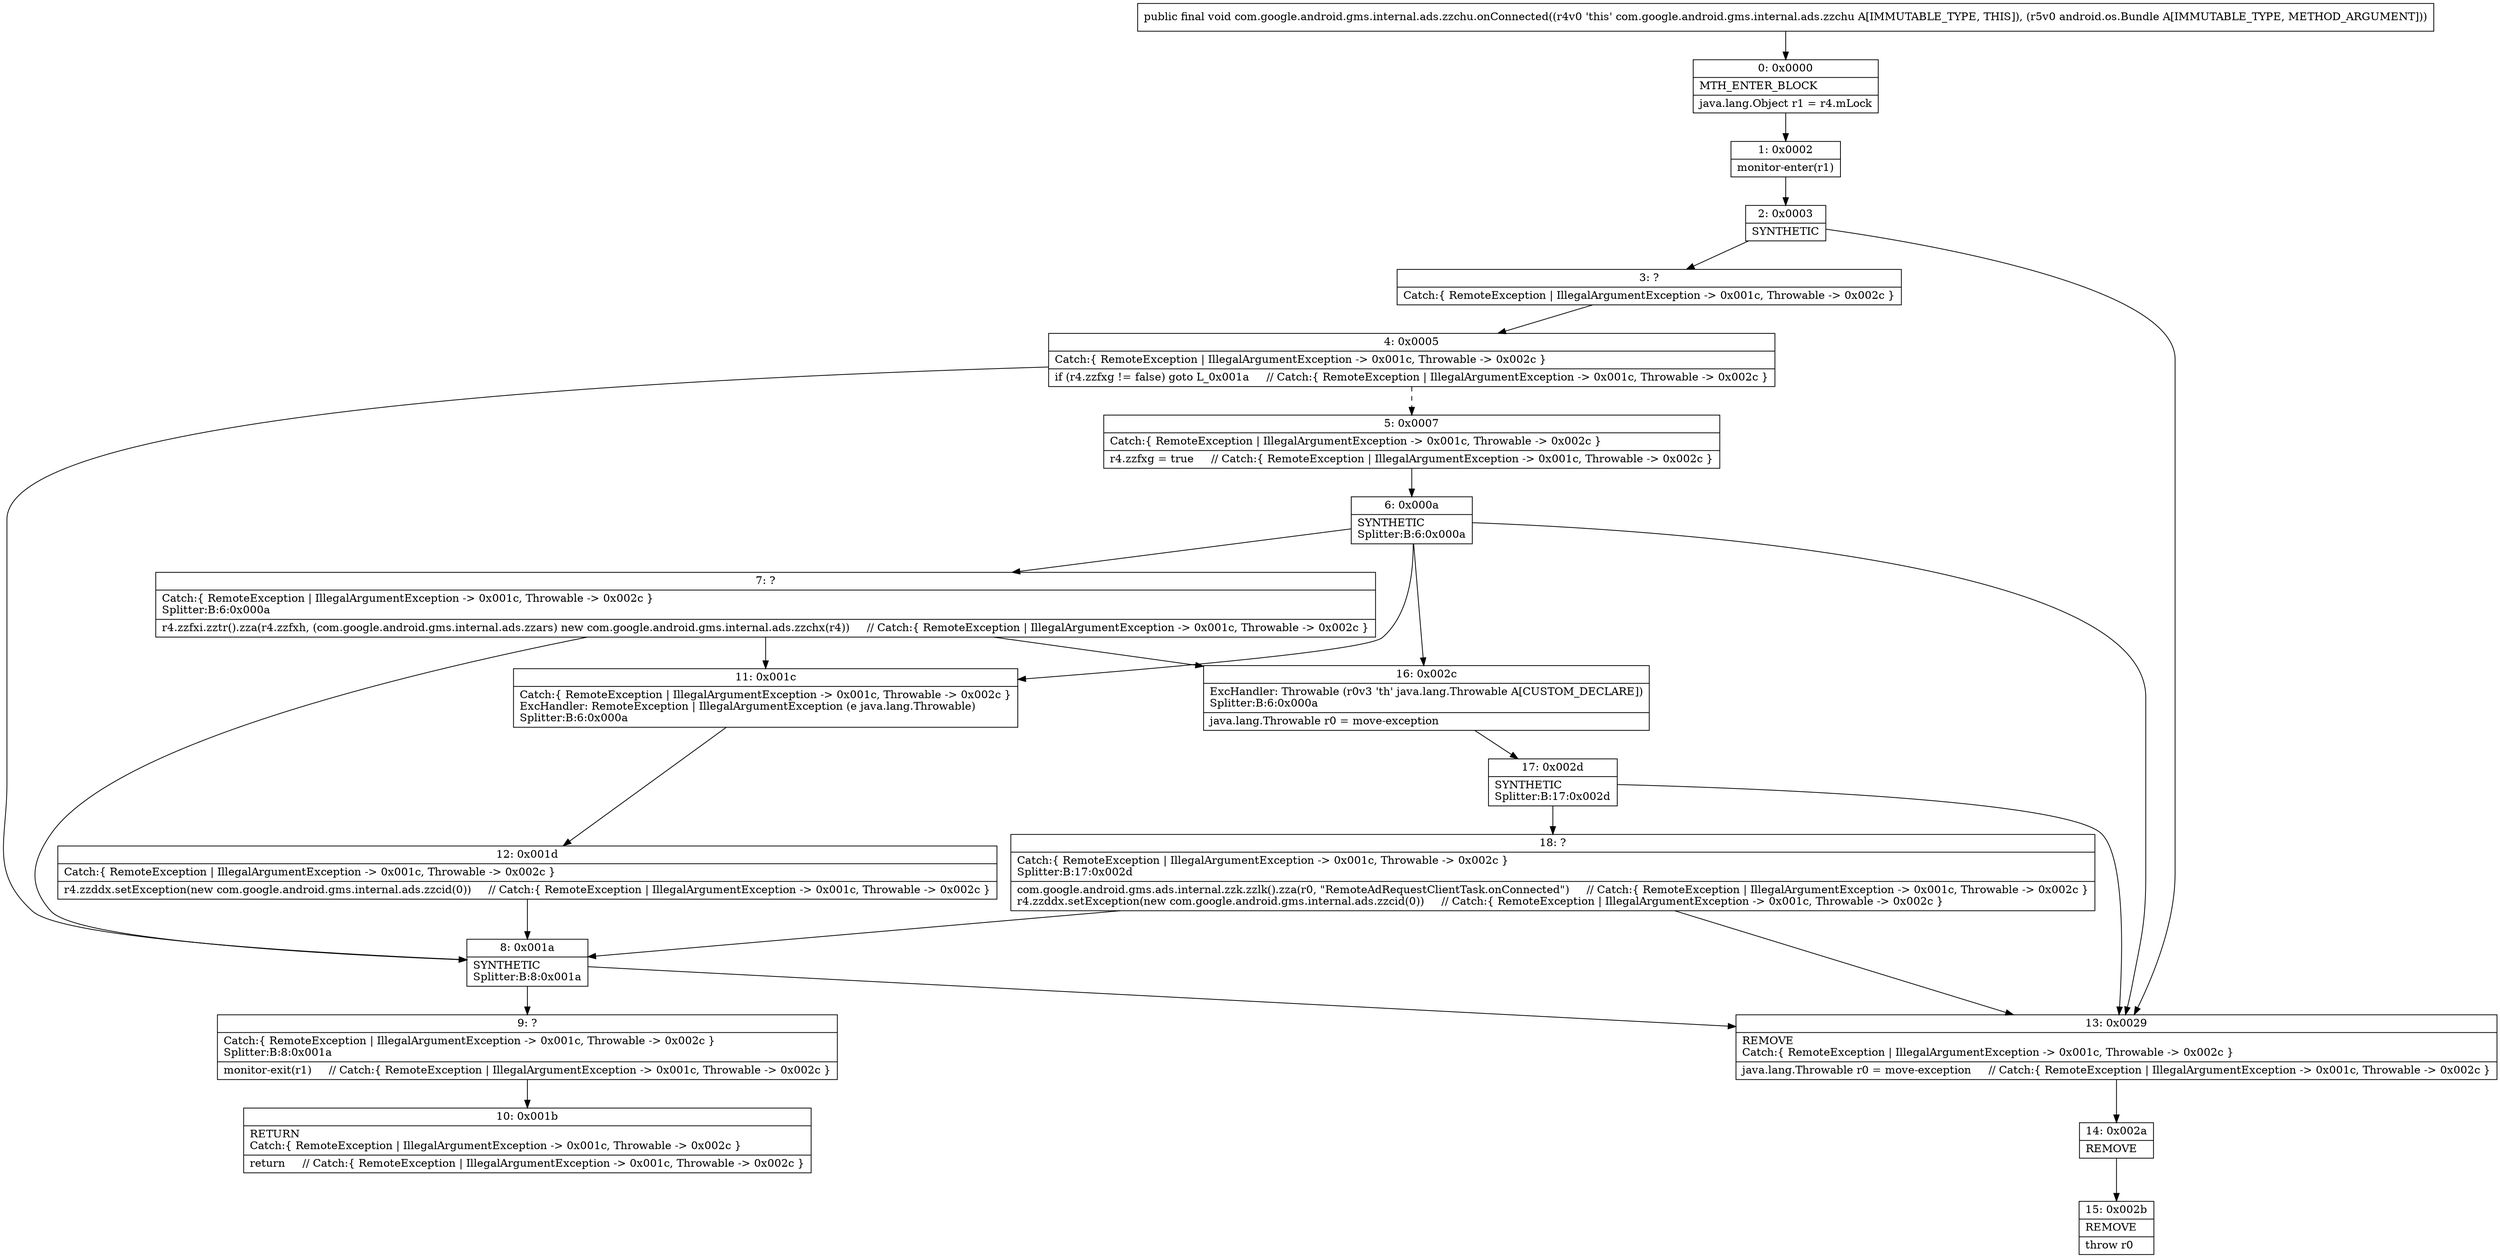 digraph "CFG forcom.google.android.gms.internal.ads.zzchu.onConnected(Landroid\/os\/Bundle;)V" {
Node_0 [shape=record,label="{0\:\ 0x0000|MTH_ENTER_BLOCK\l|java.lang.Object r1 = r4.mLock\l}"];
Node_1 [shape=record,label="{1\:\ 0x0002|monitor\-enter(r1)\l}"];
Node_2 [shape=record,label="{2\:\ 0x0003|SYNTHETIC\l}"];
Node_3 [shape=record,label="{3\:\ ?|Catch:\{ RemoteException \| IllegalArgumentException \-\> 0x001c, Throwable \-\> 0x002c \}\l}"];
Node_4 [shape=record,label="{4\:\ 0x0005|Catch:\{ RemoteException \| IllegalArgumentException \-\> 0x001c, Throwable \-\> 0x002c \}\l|if (r4.zzfxg != false) goto L_0x001a     \/\/ Catch:\{ RemoteException \| IllegalArgumentException \-\> 0x001c, Throwable \-\> 0x002c \}\l}"];
Node_5 [shape=record,label="{5\:\ 0x0007|Catch:\{ RemoteException \| IllegalArgumentException \-\> 0x001c, Throwable \-\> 0x002c \}\l|r4.zzfxg = true     \/\/ Catch:\{ RemoteException \| IllegalArgumentException \-\> 0x001c, Throwable \-\> 0x002c \}\l}"];
Node_6 [shape=record,label="{6\:\ 0x000a|SYNTHETIC\lSplitter:B:6:0x000a\l}"];
Node_7 [shape=record,label="{7\:\ ?|Catch:\{ RemoteException \| IllegalArgumentException \-\> 0x001c, Throwable \-\> 0x002c \}\lSplitter:B:6:0x000a\l|r4.zzfxi.zztr().zza(r4.zzfxh, (com.google.android.gms.internal.ads.zzars) new com.google.android.gms.internal.ads.zzchx(r4))     \/\/ Catch:\{ RemoteException \| IllegalArgumentException \-\> 0x001c, Throwable \-\> 0x002c \}\l}"];
Node_8 [shape=record,label="{8\:\ 0x001a|SYNTHETIC\lSplitter:B:8:0x001a\l}"];
Node_9 [shape=record,label="{9\:\ ?|Catch:\{ RemoteException \| IllegalArgumentException \-\> 0x001c, Throwable \-\> 0x002c \}\lSplitter:B:8:0x001a\l|monitor\-exit(r1)     \/\/ Catch:\{ RemoteException \| IllegalArgumentException \-\> 0x001c, Throwable \-\> 0x002c \}\l}"];
Node_10 [shape=record,label="{10\:\ 0x001b|RETURN\lCatch:\{ RemoteException \| IllegalArgumentException \-\> 0x001c, Throwable \-\> 0x002c \}\l|return     \/\/ Catch:\{ RemoteException \| IllegalArgumentException \-\> 0x001c, Throwable \-\> 0x002c \}\l}"];
Node_11 [shape=record,label="{11\:\ 0x001c|Catch:\{ RemoteException \| IllegalArgumentException \-\> 0x001c, Throwable \-\> 0x002c \}\lExcHandler: RemoteException \| IllegalArgumentException (e java.lang.Throwable)\lSplitter:B:6:0x000a\l}"];
Node_12 [shape=record,label="{12\:\ 0x001d|Catch:\{ RemoteException \| IllegalArgumentException \-\> 0x001c, Throwable \-\> 0x002c \}\l|r4.zzddx.setException(new com.google.android.gms.internal.ads.zzcid(0))     \/\/ Catch:\{ RemoteException \| IllegalArgumentException \-\> 0x001c, Throwable \-\> 0x002c \}\l}"];
Node_13 [shape=record,label="{13\:\ 0x0029|REMOVE\lCatch:\{ RemoteException \| IllegalArgumentException \-\> 0x001c, Throwable \-\> 0x002c \}\l|java.lang.Throwable r0 = move\-exception     \/\/ Catch:\{ RemoteException \| IllegalArgumentException \-\> 0x001c, Throwable \-\> 0x002c \}\l}"];
Node_14 [shape=record,label="{14\:\ 0x002a|REMOVE\l}"];
Node_15 [shape=record,label="{15\:\ 0x002b|REMOVE\l|throw r0\l}"];
Node_16 [shape=record,label="{16\:\ 0x002c|ExcHandler: Throwable (r0v3 'th' java.lang.Throwable A[CUSTOM_DECLARE])\lSplitter:B:6:0x000a\l|java.lang.Throwable r0 = move\-exception\l}"];
Node_17 [shape=record,label="{17\:\ 0x002d|SYNTHETIC\lSplitter:B:17:0x002d\l}"];
Node_18 [shape=record,label="{18\:\ ?|Catch:\{ RemoteException \| IllegalArgumentException \-\> 0x001c, Throwable \-\> 0x002c \}\lSplitter:B:17:0x002d\l|com.google.android.gms.ads.internal.zzk.zzlk().zza(r0, \"RemoteAdRequestClientTask.onConnected\")     \/\/ Catch:\{ RemoteException \| IllegalArgumentException \-\> 0x001c, Throwable \-\> 0x002c \}\lr4.zzddx.setException(new com.google.android.gms.internal.ads.zzcid(0))     \/\/ Catch:\{ RemoteException \| IllegalArgumentException \-\> 0x001c, Throwable \-\> 0x002c \}\l}"];
MethodNode[shape=record,label="{public final void com.google.android.gms.internal.ads.zzchu.onConnected((r4v0 'this' com.google.android.gms.internal.ads.zzchu A[IMMUTABLE_TYPE, THIS]), (r5v0 android.os.Bundle A[IMMUTABLE_TYPE, METHOD_ARGUMENT])) }"];
MethodNode -> Node_0;
Node_0 -> Node_1;
Node_1 -> Node_2;
Node_2 -> Node_3;
Node_2 -> Node_13;
Node_3 -> Node_4;
Node_4 -> Node_5[style=dashed];
Node_4 -> Node_8;
Node_5 -> Node_6;
Node_6 -> Node_7;
Node_6 -> Node_11;
Node_6 -> Node_16;
Node_6 -> Node_13;
Node_7 -> Node_8;
Node_7 -> Node_11;
Node_7 -> Node_16;
Node_8 -> Node_9;
Node_8 -> Node_13;
Node_9 -> Node_10;
Node_11 -> Node_12;
Node_12 -> Node_8;
Node_13 -> Node_14;
Node_14 -> Node_15;
Node_16 -> Node_17;
Node_17 -> Node_18;
Node_17 -> Node_13;
Node_18 -> Node_13;
Node_18 -> Node_8;
}

